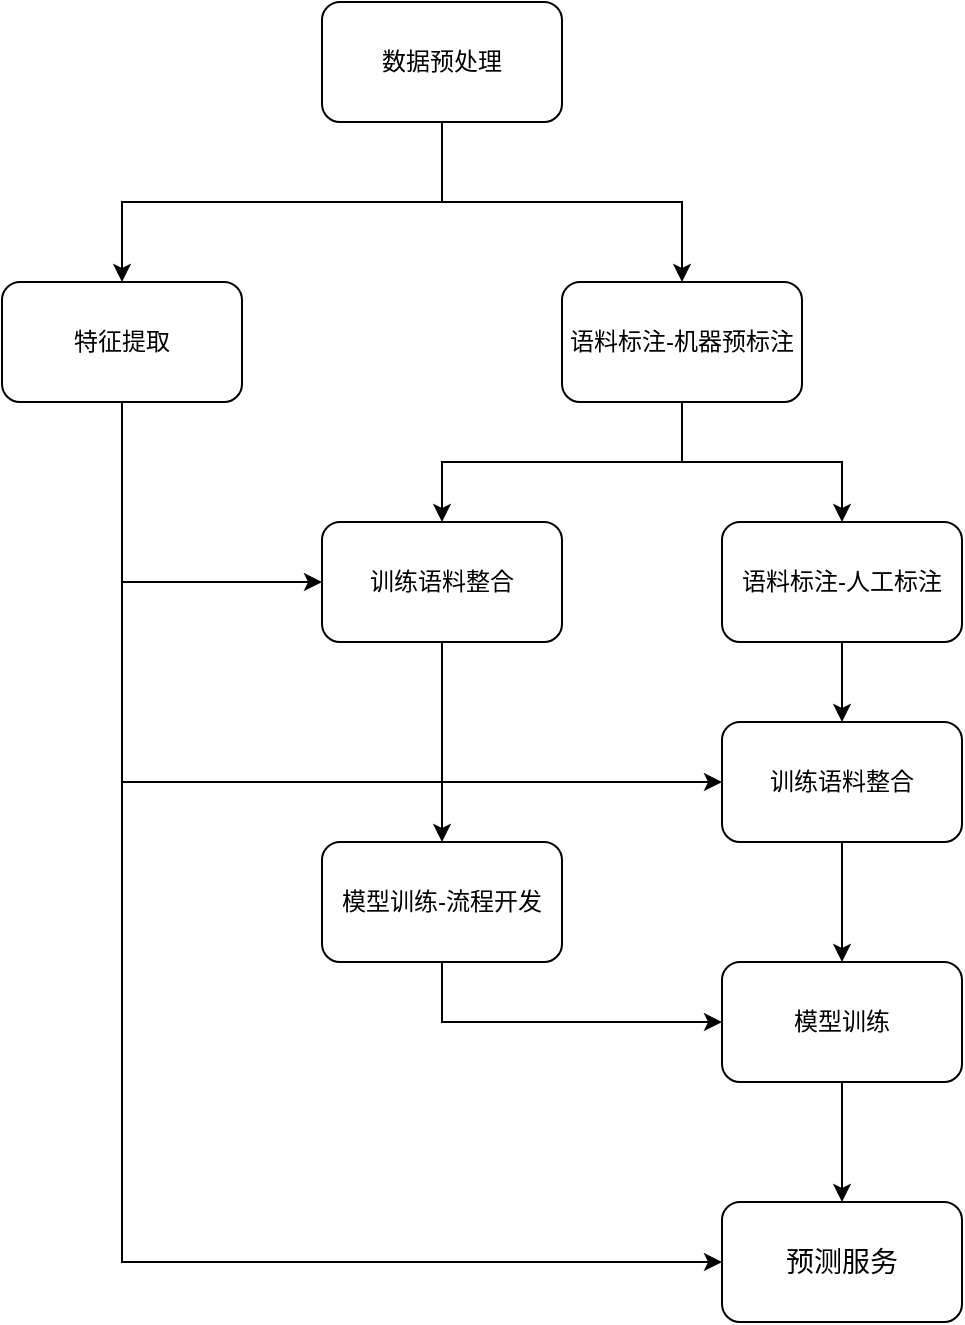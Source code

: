 <mxfile version="13.0.2" type="github">
  <diagram id="AefnK2s1_EGxVWTmCoXj" name="Page-1">
    <mxGraphModel dx="1316" dy="670" grid="1" gridSize="10" guides="1" tooltips="1" connect="1" arrows="1" fold="1" page="1" pageScale="1" pageWidth="827" pageHeight="1169" math="0" shadow="0">
      <root>
        <mxCell id="0" />
        <mxCell id="1" parent="0" />
        <mxCell id="mG_9AwiuUpNjBy1PU0zd-8" style="edgeStyle=orthogonalEdgeStyle;rounded=0;orthogonalLoop=1;jettySize=auto;html=1;exitX=0.5;exitY=1;exitDx=0;exitDy=0;" edge="1" parent="1" source="mG_9AwiuUpNjBy1PU0zd-1" target="mG_9AwiuUpNjBy1PU0zd-6">
          <mxGeometry relative="1" as="geometry" />
        </mxCell>
        <mxCell id="mG_9AwiuUpNjBy1PU0zd-9" style="edgeStyle=orthogonalEdgeStyle;rounded=0;orthogonalLoop=1;jettySize=auto;html=1;exitX=0.5;exitY=1;exitDx=0;exitDy=0;" edge="1" parent="1" source="mG_9AwiuUpNjBy1PU0zd-1" target="mG_9AwiuUpNjBy1PU0zd-5">
          <mxGeometry relative="1" as="geometry" />
        </mxCell>
        <mxCell id="mG_9AwiuUpNjBy1PU0zd-1" value="数据预处理" style="rounded=1;whiteSpace=wrap;html=1;" vertex="1" parent="1">
          <mxGeometry x="230" y="120" width="120" height="60" as="geometry" />
        </mxCell>
        <mxCell id="mG_9AwiuUpNjBy1PU0zd-3" value="&lt;span style=&quot;font-family: &amp;#34;tahoma&amp;#34; , &amp;#34;arial&amp;#34; , &amp;#34;stheiti&amp;#34; , &amp;#34;simsun&amp;#34; ; font-size: 14px ; background-color: rgb(255 , 255 , 255)&quot;&gt;预测服务​&lt;/span&gt;&lt;span style=&quot;font-family: &amp;#34;tahoma&amp;#34; , &amp;#34;arial&amp;#34; , &amp;#34;stheiti&amp;#34; , &amp;#34;simsun&amp;#34; ; font-size: 14px ; background-color: rgb(255 , 255 , 255)&quot;&gt;​&lt;/span&gt;&lt;span style=&quot;font-family: &amp;#34;tahoma&amp;#34; , &amp;#34;arial&amp;#34; , &amp;#34;stheiti&amp;#34; , &amp;#34;simsun&amp;#34; ; font-size: 14px ; background-color: rgb(255 , 255 , 255)&quot;&gt;​&lt;/span&gt;&lt;span style=&quot;font-family: &amp;#34;tahoma&amp;#34; , &amp;#34;arial&amp;#34; , &amp;#34;stheiti&amp;#34; , &amp;#34;simsun&amp;#34; ; font-size: 14px ; background-color: rgb(255 , 255 , 255)&quot;&gt;​&lt;/span&gt;" style="rounded=1;whiteSpace=wrap;html=1;" vertex="1" parent="1">
          <mxGeometry x="430" y="720" width="120" height="60" as="geometry" />
        </mxCell>
        <mxCell id="mG_9AwiuUpNjBy1PU0zd-13" style="edgeStyle=orthogonalEdgeStyle;rounded=0;orthogonalLoop=1;jettySize=auto;html=1;exitX=0.5;exitY=1;exitDx=0;exitDy=0;entryX=0;entryY=0.5;entryDx=0;entryDy=0;" edge="1" parent="1" source="mG_9AwiuUpNjBy1PU0zd-4" target="mG_9AwiuUpNjBy1PU0zd-12">
          <mxGeometry relative="1" as="geometry" />
        </mxCell>
        <mxCell id="mG_9AwiuUpNjBy1PU0zd-4" value="模型训练-流程开发" style="rounded=1;whiteSpace=wrap;html=1;" vertex="1" parent="1">
          <mxGeometry x="230" y="540" width="120" height="60" as="geometry" />
        </mxCell>
        <mxCell id="mG_9AwiuUpNjBy1PU0zd-10" style="edgeStyle=orthogonalEdgeStyle;rounded=0;orthogonalLoop=1;jettySize=auto;html=1;exitX=0.5;exitY=1;exitDx=0;exitDy=0;entryX=0.5;entryY=0;entryDx=0;entryDy=0;" edge="1" parent="1" source="mG_9AwiuUpNjBy1PU0zd-5" target="mG_9AwiuUpNjBy1PU0zd-7">
          <mxGeometry relative="1" as="geometry" />
        </mxCell>
        <mxCell id="mG_9AwiuUpNjBy1PU0zd-16" style="edgeStyle=orthogonalEdgeStyle;rounded=0;orthogonalLoop=1;jettySize=auto;html=1;exitX=0.5;exitY=1;exitDx=0;exitDy=0;entryX=0.5;entryY=0;entryDx=0;entryDy=0;" edge="1" parent="1" source="mG_9AwiuUpNjBy1PU0zd-5" target="mG_9AwiuUpNjBy1PU0zd-15">
          <mxGeometry relative="1" as="geometry" />
        </mxCell>
        <mxCell id="mG_9AwiuUpNjBy1PU0zd-5" value="语料标注-机器预标注" style="rounded=1;whiteSpace=wrap;html=1;" vertex="1" parent="1">
          <mxGeometry x="350" y="260" width="120" height="60" as="geometry" />
        </mxCell>
        <mxCell id="mG_9AwiuUpNjBy1PU0zd-24" style="edgeStyle=orthogonalEdgeStyle;rounded=0;orthogonalLoop=1;jettySize=auto;html=1;exitX=0.5;exitY=1;exitDx=0;exitDy=0;entryX=0;entryY=0.5;entryDx=0;entryDy=0;" edge="1" parent="1" source="mG_9AwiuUpNjBy1PU0zd-6" target="mG_9AwiuUpNjBy1PU0zd-15">
          <mxGeometry relative="1" as="geometry" />
        </mxCell>
        <mxCell id="mG_9AwiuUpNjBy1PU0zd-25" style="edgeStyle=orthogonalEdgeStyle;rounded=0;orthogonalLoop=1;jettySize=auto;html=1;exitX=0.5;exitY=1;exitDx=0;exitDy=0;entryX=0;entryY=0.5;entryDx=0;entryDy=0;" edge="1" parent="1" source="mG_9AwiuUpNjBy1PU0zd-6" target="mG_9AwiuUpNjBy1PU0zd-19">
          <mxGeometry relative="1" as="geometry" />
        </mxCell>
        <mxCell id="mG_9AwiuUpNjBy1PU0zd-26" style="edgeStyle=orthogonalEdgeStyle;rounded=0;orthogonalLoop=1;jettySize=auto;html=1;exitX=0.5;exitY=1;exitDx=0;exitDy=0;entryX=0;entryY=0.5;entryDx=0;entryDy=0;" edge="1" parent="1" source="mG_9AwiuUpNjBy1PU0zd-6" target="mG_9AwiuUpNjBy1PU0zd-3">
          <mxGeometry relative="1" as="geometry" />
        </mxCell>
        <mxCell id="mG_9AwiuUpNjBy1PU0zd-6" value="特征提取" style="rounded=1;whiteSpace=wrap;html=1;" vertex="1" parent="1">
          <mxGeometry x="70" y="260" width="120" height="60" as="geometry" />
        </mxCell>
        <mxCell id="mG_9AwiuUpNjBy1PU0zd-21" style="edgeStyle=orthogonalEdgeStyle;rounded=0;orthogonalLoop=1;jettySize=auto;html=1;exitX=0.5;exitY=1;exitDx=0;exitDy=0;" edge="1" parent="1" source="mG_9AwiuUpNjBy1PU0zd-7" target="mG_9AwiuUpNjBy1PU0zd-19">
          <mxGeometry relative="1" as="geometry" />
        </mxCell>
        <mxCell id="mG_9AwiuUpNjBy1PU0zd-7" value="语料标注-人工标注" style="rounded=1;whiteSpace=wrap;html=1;" vertex="1" parent="1">
          <mxGeometry x="430" y="380" width="120" height="60" as="geometry" />
        </mxCell>
        <mxCell id="mG_9AwiuUpNjBy1PU0zd-27" style="edgeStyle=orthogonalEdgeStyle;rounded=0;orthogonalLoop=1;jettySize=auto;html=1;exitX=0.5;exitY=1;exitDx=0;exitDy=0;" edge="1" parent="1" source="mG_9AwiuUpNjBy1PU0zd-12" target="mG_9AwiuUpNjBy1PU0zd-3">
          <mxGeometry relative="1" as="geometry" />
        </mxCell>
        <mxCell id="mG_9AwiuUpNjBy1PU0zd-12" value="模型训练" style="rounded=1;whiteSpace=wrap;html=1;" vertex="1" parent="1">
          <mxGeometry x="430" y="600" width="120" height="60" as="geometry" />
        </mxCell>
        <mxCell id="mG_9AwiuUpNjBy1PU0zd-18" style="edgeStyle=orthogonalEdgeStyle;rounded=0;orthogonalLoop=1;jettySize=auto;html=1;exitX=0.5;exitY=1;exitDx=0;exitDy=0;entryX=0.5;entryY=0;entryDx=0;entryDy=0;" edge="1" parent="1" source="mG_9AwiuUpNjBy1PU0zd-15" target="mG_9AwiuUpNjBy1PU0zd-4">
          <mxGeometry relative="1" as="geometry" />
        </mxCell>
        <mxCell id="mG_9AwiuUpNjBy1PU0zd-15" value="训练语料整合" style="rounded=1;whiteSpace=wrap;html=1;" vertex="1" parent="1">
          <mxGeometry x="230" y="380" width="120" height="60" as="geometry" />
        </mxCell>
        <mxCell id="mG_9AwiuUpNjBy1PU0zd-22" style="edgeStyle=orthogonalEdgeStyle;rounded=0;orthogonalLoop=1;jettySize=auto;html=1;exitX=0.5;exitY=1;exitDx=0;exitDy=0;entryX=0.5;entryY=0;entryDx=0;entryDy=0;" edge="1" parent="1" source="mG_9AwiuUpNjBy1PU0zd-19" target="mG_9AwiuUpNjBy1PU0zd-12">
          <mxGeometry relative="1" as="geometry" />
        </mxCell>
        <mxCell id="mG_9AwiuUpNjBy1PU0zd-19" value="训练语料整合" style="rounded=1;whiteSpace=wrap;html=1;" vertex="1" parent="1">
          <mxGeometry x="430" y="480" width="120" height="60" as="geometry" />
        </mxCell>
      </root>
    </mxGraphModel>
  </diagram>
</mxfile>
